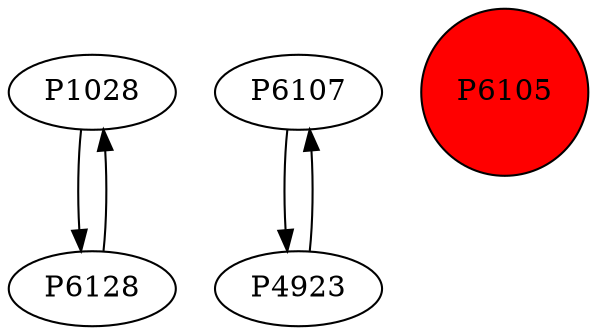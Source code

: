 digraph {
	P1028 -> P6128
	P6107 -> P4923
	P4923 -> P6107
	P6128 -> P1028
	P6105 [shape=circle]
	P6105 [style=filled]
	P6105 [fillcolor=red]
}